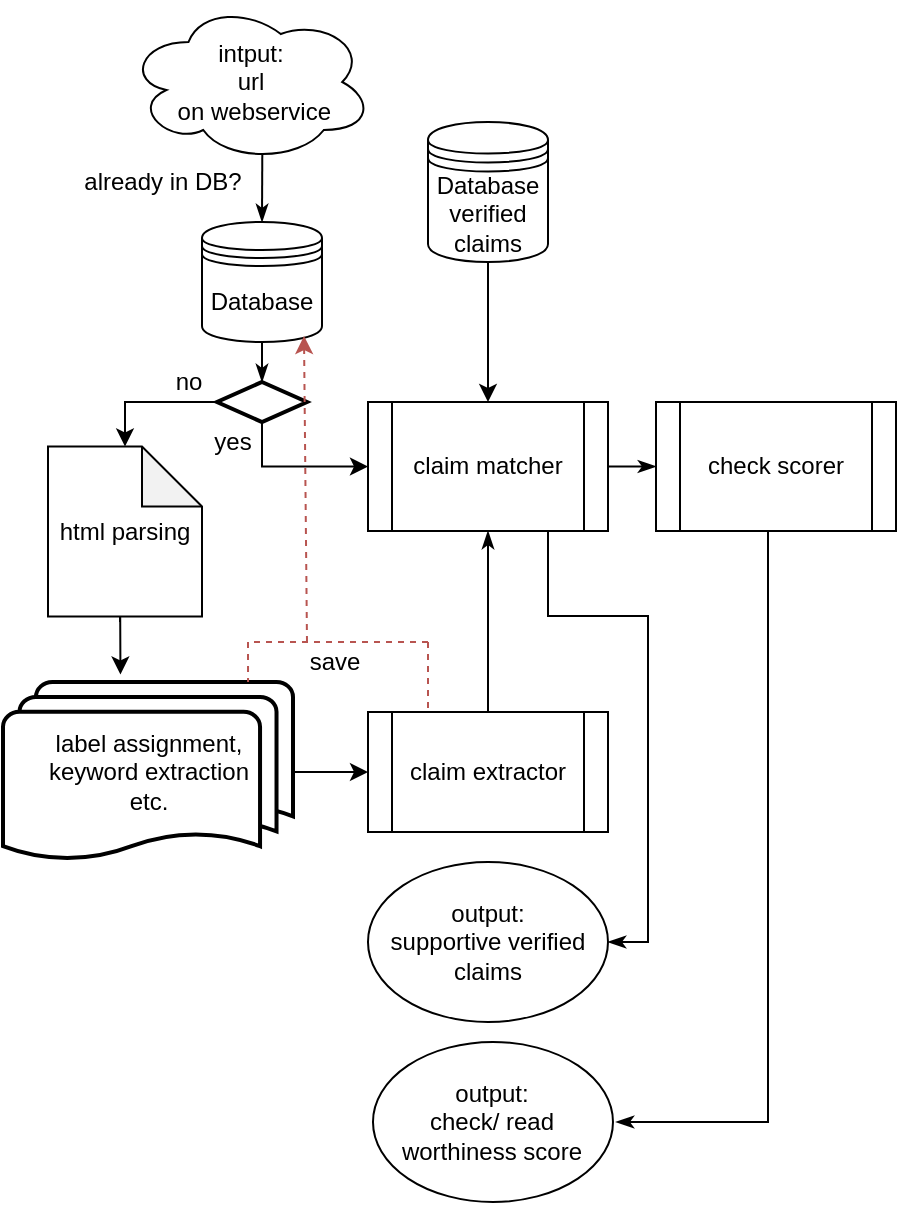 <mxfile version="13.3.5" type="device" pages="2"><diagram id="gnkA0WkyiAJPReaawRyc" name="Page-1"><mxGraphModel dx="1422" dy="801" grid="1" gridSize="10" guides="1" tooltips="1" connect="1" arrows="1" fold="1" page="1" pageScale="1" pageWidth="827" pageHeight="1169" math="0" shadow="0"><root><mxCell id="0"/><mxCell id="1" parent="0"/><mxCell id="OF5Fo2fHy9COY1QV6elQ-29" style="edgeStyle=orthogonalEdgeStyle;rounded=0;orthogonalLoop=1;jettySize=auto;html=1;exitX=0.55;exitY=0.95;exitDx=0;exitDy=0;exitPerimeter=0;entryX=0.5;entryY=0;entryDx=0;entryDy=0;endArrow=classicThin;endFill=1;" edge="1" parent="1" source="Vkm181fumWgPleIpWI_y-2" target="Vkm181fumWgPleIpWI_y-4"><mxGeometry relative="1" as="geometry"/></mxCell><mxCell id="Vkm181fumWgPleIpWI_y-2" value="intput:&lt;br&gt;&lt;div&gt;url&lt;/div&gt;&lt;div&gt;&amp;nbsp;on webservice&lt;/div&gt;" style="ellipse;shape=cloud;whiteSpace=wrap;html=1;" parent="1" vertex="1"><mxGeometry x="89.5" width="123" height="80" as="geometry"/></mxCell><mxCell id="OF5Fo2fHy9COY1QV6elQ-24" style="edgeStyle=orthogonalEdgeStyle;rounded=0;orthogonalLoop=1;jettySize=auto;html=1;exitX=0.5;exitY=1;exitDx=0;exitDy=0;entryX=0.5;entryY=0;entryDx=0;entryDy=0;entryPerimeter=0;endArrow=classicThin;endFill=1;" edge="1" parent="1" source="Vkm181fumWgPleIpWI_y-4" target="Vkm181fumWgPleIpWI_y-13"><mxGeometry relative="1" as="geometry"/></mxCell><mxCell id="Vkm181fumWgPleIpWI_y-4" value="&lt;div&gt;Database&lt;/div&gt;" style="shape=datastore;whiteSpace=wrap;html=1;" parent="1" vertex="1"><mxGeometry x="127" y="110" width="60" height="60" as="geometry"/></mxCell><mxCell id="JuXe7NIv4hJL-h_JfKW1-69" style="edgeStyle=orthogonalEdgeStyle;rounded=0;orthogonalLoop=1;jettySize=auto;html=1;exitX=0;exitY=0.5;exitDx=0;exitDy=0;exitPerimeter=0;startArrow=none;startFill=0;" parent="1" source="Vkm181fumWgPleIpWI_y-13" target="Vkm181fumWgPleIpWI_y-16" edge="1"><mxGeometry relative="1" as="geometry"/></mxCell><mxCell id="OF5Fo2fHy9COY1QV6elQ-4" style="edgeStyle=orthogonalEdgeStyle;rounded=0;orthogonalLoop=1;jettySize=auto;html=1;exitX=0.5;exitY=1;exitDx=0;exitDy=0;exitPerimeter=0;" edge="1" parent="1" source="Vkm181fumWgPleIpWI_y-13" target="Vkm181fumWgPleIpWI_y-41"><mxGeometry relative="1" as="geometry"/></mxCell><mxCell id="Vkm181fumWgPleIpWI_y-13" value="" style="strokeWidth=2;html=1;shape=mxgraph.flowchart.decision;whiteSpace=wrap;" parent="1" vertex="1"><mxGeometry x="134.5" y="190" width="45" height="20" as="geometry"/></mxCell><mxCell id="JuXe7NIv4hJL-h_JfKW1-19" style="edgeStyle=orthogonalEdgeStyle;rounded=0;orthogonalLoop=1;jettySize=auto;html=1;entryX=0.405;entryY=-0.042;entryDx=0;entryDy=0;entryPerimeter=0;" parent="1" edge="1" target="Vkm181fumWgPleIpWI_y-36"><mxGeometry relative="1" as="geometry"><mxPoint x="210" y="295" as="targetPoint"/><mxPoint x="86" y="310" as="sourcePoint"/><Array as="points"><mxPoint x="86" y="280"/></Array></mxGeometry></mxCell><mxCell id="Vkm181fumWgPleIpWI_y-16" value="html parsing" style="shape=note;whiteSpace=wrap;html=1;backgroundOutline=1;darkOpacity=0.05;" parent="1" vertex="1"><mxGeometry x="50" y="222.25" width="77" height="85" as="geometry"/></mxCell><mxCell id="Vkm181fumWgPleIpWI_y-33" value="&lt;div&gt;no&lt;/div&gt;" style="text;html=1;align=center;verticalAlign=middle;resizable=0;points=[];autosize=1;" parent="1" vertex="1"><mxGeometry x="104.5" y="180" width="30" height="20" as="geometry"/></mxCell><mxCell id="OF5Fo2fHy9COY1QV6elQ-1" style="edgeStyle=orthogonalEdgeStyle;rounded=0;orthogonalLoop=1;jettySize=auto;html=1;exitX=1;exitY=0.5;exitDx=0;exitDy=0;exitPerimeter=0;entryX=0;entryY=0.5;entryDx=0;entryDy=0;" edge="1" parent="1" source="Vkm181fumWgPleIpWI_y-36" target="JuXe7NIv4hJL-h_JfKW1-13"><mxGeometry relative="1" as="geometry"/></mxCell><mxCell id="Vkm181fumWgPleIpWI_y-36" value="label assignment,&lt;br&gt;keyword extraction&lt;br&gt;etc." style="strokeWidth=2;html=1;shape=mxgraph.flowchart.multi-document;whiteSpace=wrap;" parent="1" vertex="1"><mxGeometry x="27.5" y="340" width="145" height="90" as="geometry"/></mxCell><mxCell id="OF5Fo2fHy9COY1QV6elQ-16" style="edgeStyle=orthogonalEdgeStyle;rounded=0;orthogonalLoop=1;jettySize=auto;html=1;exitX=1;exitY=0.5;exitDx=0;exitDy=0;entryX=0;entryY=0.5;entryDx=0;entryDy=0;endArrow=classicThin;endFill=1;" edge="1" parent="1" source="Vkm181fumWgPleIpWI_y-41" target="JuXe7NIv4hJL-h_JfKW1-59"><mxGeometry relative="1" as="geometry"/></mxCell><mxCell id="OF5Fo2fHy9COY1QV6elQ-19" style="edgeStyle=orthogonalEdgeStyle;rounded=0;orthogonalLoop=1;jettySize=auto;html=1;exitX=0.75;exitY=1;exitDx=0;exitDy=0;entryX=1;entryY=0.5;entryDx=0;entryDy=0;endArrow=classicThin;endFill=1;" edge="1" parent="1" source="Vkm181fumWgPleIpWI_y-41" target="Vkm181fumWgPleIpWI_y-68"><mxGeometry relative="1" as="geometry"><Array as="points"><mxPoint x="350" y="307"/><mxPoint x="350" y="470"/></Array></mxGeometry></mxCell><mxCell id="Vkm181fumWgPleIpWI_y-41" value="claim matcher" style="shape=process;whiteSpace=wrap;html=1;backgroundOutline=1;" parent="1" vertex="1"><mxGeometry x="210" y="200" width="120" height="64.5" as="geometry"/></mxCell><mxCell id="OF5Fo2fHy9COY1QV6elQ-31" style="edgeStyle=orthogonalEdgeStyle;rounded=0;orthogonalLoop=1;jettySize=auto;html=1;exitX=0.5;exitY=1;exitDx=0;exitDy=0;entryX=0.5;entryY=0;entryDx=0;entryDy=0;endArrow=classic;endFill=1;" edge="1" parent="1" source="Vkm181fumWgPleIpWI_y-46" target="Vkm181fumWgPleIpWI_y-41"><mxGeometry relative="1" as="geometry"/></mxCell><mxCell id="Vkm181fumWgPleIpWI_y-46" value="&lt;div&gt;Database&lt;/div&gt;&lt;div&gt;verified claims&lt;br&gt;&lt;/div&gt;" style="shape=datastore;whiteSpace=wrap;html=1;" parent="1" vertex="1"><mxGeometry x="240" y="60" width="60" height="70" as="geometry"/></mxCell><mxCell id="Vkm181fumWgPleIpWI_y-66" value="&lt;div&gt;yes&lt;/div&gt;" style="text;html=1;align=center;verticalAlign=middle;resizable=0;points=[];autosize=1;" parent="1" vertex="1"><mxGeometry x="127" y="210" width="30" height="20" as="geometry"/></mxCell><mxCell id="Vkm181fumWgPleIpWI_y-68" value="&lt;div&gt;output:&lt;/div&gt;&lt;div&gt;supportive verified claims&lt;br&gt;&lt;/div&gt;" style="ellipse;whiteSpace=wrap;html=1;" parent="1" vertex="1"><mxGeometry x="209.996" y="430" width="120" height="80" as="geometry"/></mxCell><mxCell id="OF5Fo2fHy9COY1QV6elQ-27" style="edgeStyle=orthogonalEdgeStyle;rounded=0;orthogonalLoop=1;jettySize=auto;html=1;exitX=0.5;exitY=0;exitDx=0;exitDy=0;entryX=0.5;entryY=1;entryDx=0;entryDy=0;endArrow=classicThin;endFill=1;" edge="1" parent="1" source="JuXe7NIv4hJL-h_JfKW1-13" target="Vkm181fumWgPleIpWI_y-41"><mxGeometry relative="1" as="geometry"/></mxCell><mxCell id="JuXe7NIv4hJL-h_JfKW1-13" value="&lt;div&gt;claim extractor&lt;/div&gt;" style="shape=process;whiteSpace=wrap;html=1;backgroundOutline=1;" parent="1" vertex="1"><mxGeometry x="210" y="355" width="120" height="60" as="geometry"/></mxCell><mxCell id="JuXe7NIv4hJL-h_JfKW1-41" value="save" style="text;html=1;align=center;verticalAlign=middle;resizable=0;points=[];autosize=1;" parent="1" vertex="1"><mxGeometry x="172.5" y="320" width="40" height="20" as="geometry"/></mxCell><mxCell id="JuXe7NIv4hJL-h_JfKW1-49" style="edgeStyle=orthogonalEdgeStyle;rounded=0;orthogonalLoop=1;jettySize=auto;html=1;exitX=0.5;exitY=1;exitDx=0;exitDy=0;exitPerimeter=0;startArrow=none;startFill=0;" parent="1" edge="1"><mxGeometry relative="1" as="geometry"><mxPoint x="290" y="220" as="sourcePoint"/><mxPoint x="290" y="220" as="targetPoint"/></mxGeometry></mxCell><mxCell id="OF5Fo2fHy9COY1QV6elQ-20" style="edgeStyle=orthogonalEdgeStyle;rounded=0;orthogonalLoop=1;jettySize=auto;html=1;exitX=0.25;exitY=1;exitDx=0;exitDy=0;endArrow=classicThin;endFill=1;" edge="1" parent="1" source="JuXe7NIv4hJL-h_JfKW1-59"><mxGeometry relative="1" as="geometry"><mxPoint x="334" y="560" as="targetPoint"/><Array as="points"><mxPoint x="410" y="560"/></Array></mxGeometry></mxCell><mxCell id="JuXe7NIv4hJL-h_JfKW1-59" value="check scorer" style="shape=process;whiteSpace=wrap;html=1;backgroundOutline=1;" parent="1" vertex="1"><mxGeometry x="354" y="200" width="120" height="64.5" as="geometry"/></mxCell><mxCell id="OF5Fo2fHy9COY1QV6elQ-5" value="" style="endArrow=none;dashed=1;html=1;entryX=0.25;entryY=0;entryDx=0;entryDy=0;fillColor=#f8cecc;strokeColor=#b85450;" edge="1" parent="1" target="JuXe7NIv4hJL-h_JfKW1-13"><mxGeometry width="50" height="50" relative="1" as="geometry"><mxPoint x="240" y="320" as="sourcePoint"/><mxPoint x="460" y="370" as="targetPoint"/></mxGeometry></mxCell><mxCell id="OF5Fo2fHy9COY1QV6elQ-6" value="" style="endArrow=none;dashed=1;html=1;fillColor=#f8cecc;strokeColor=#b85450;" edge="1" parent="1"><mxGeometry width="50" height="50" relative="1" as="geometry"><mxPoint x="240" y="320" as="sourcePoint"/><mxPoint x="150" y="320" as="targetPoint"/></mxGeometry></mxCell><mxCell id="OF5Fo2fHy9COY1QV6elQ-8" value="" style="endArrow=none;dashed=1;html=1;entryX=0.845;entryY=0;entryDx=0;entryDy=0;entryPerimeter=0;fillColor=#f8cecc;strokeColor=#b85450;" edge="1" parent="1" target="Vkm181fumWgPleIpWI_y-36"><mxGeometry width="50" height="50" relative="1" as="geometry"><mxPoint x="150" y="320" as="sourcePoint"/><mxPoint x="460" y="370" as="targetPoint"/></mxGeometry></mxCell><mxCell id="OF5Fo2fHy9COY1QV6elQ-9" value="" style="endArrow=classic;dashed=1;html=1;fillColor=#f8cecc;strokeColor=#b85450;entryX=0.85;entryY=0.95;entryDx=0;entryDy=0;entryPerimeter=0;endFill=1;" edge="1" parent="1" target="Vkm181fumWgPleIpWI_y-4"><mxGeometry width="50" height="50" relative="1" as="geometry"><mxPoint x="179.5" y="320" as="sourcePoint"/><mxPoint x="179.5" y="180" as="targetPoint"/></mxGeometry></mxCell><mxCell id="OF5Fo2fHy9COY1QV6elQ-15" value="&lt;div&gt;output:&lt;/div&gt;&lt;div&gt;check/ read worthiness score&lt;br&gt;&lt;/div&gt;" style="ellipse;whiteSpace=wrap;html=1;" vertex="1" parent="1"><mxGeometry x="212.496" y="520" width="120" height="80" as="geometry"/></mxCell><mxCell id="Vkm181fumWgPleIpWI_y-7" value="&lt;div&gt;already in DB?&lt;/div&gt;" style="text;html=1;align=center;verticalAlign=middle;resizable=0;points=[];autosize=1;" parent="1" vertex="1"><mxGeometry x="57" y="80" width="100" height="20" as="geometry"/></mxCell></root></mxGraphModel></diagram><diagram id="pDdH2By8Do-PQmDsAuR2" name="Page-2"><mxGraphModel dx="2062" dy="1162" grid="1" gridSize="10" guides="1" tooltips="1" connect="1" arrows="1" fold="1" page="1" pageScale="1" pageWidth="827" pageHeight="1169" math="0" shadow="0"><root><mxCell id="MzXvkiyPNRK5CMmbq1H--0"/><mxCell id="MzXvkiyPNRK5CMmbq1H--1" parent="MzXvkiyPNRK5CMmbq1H--0"/></root></mxGraphModel></diagram></mxfile>